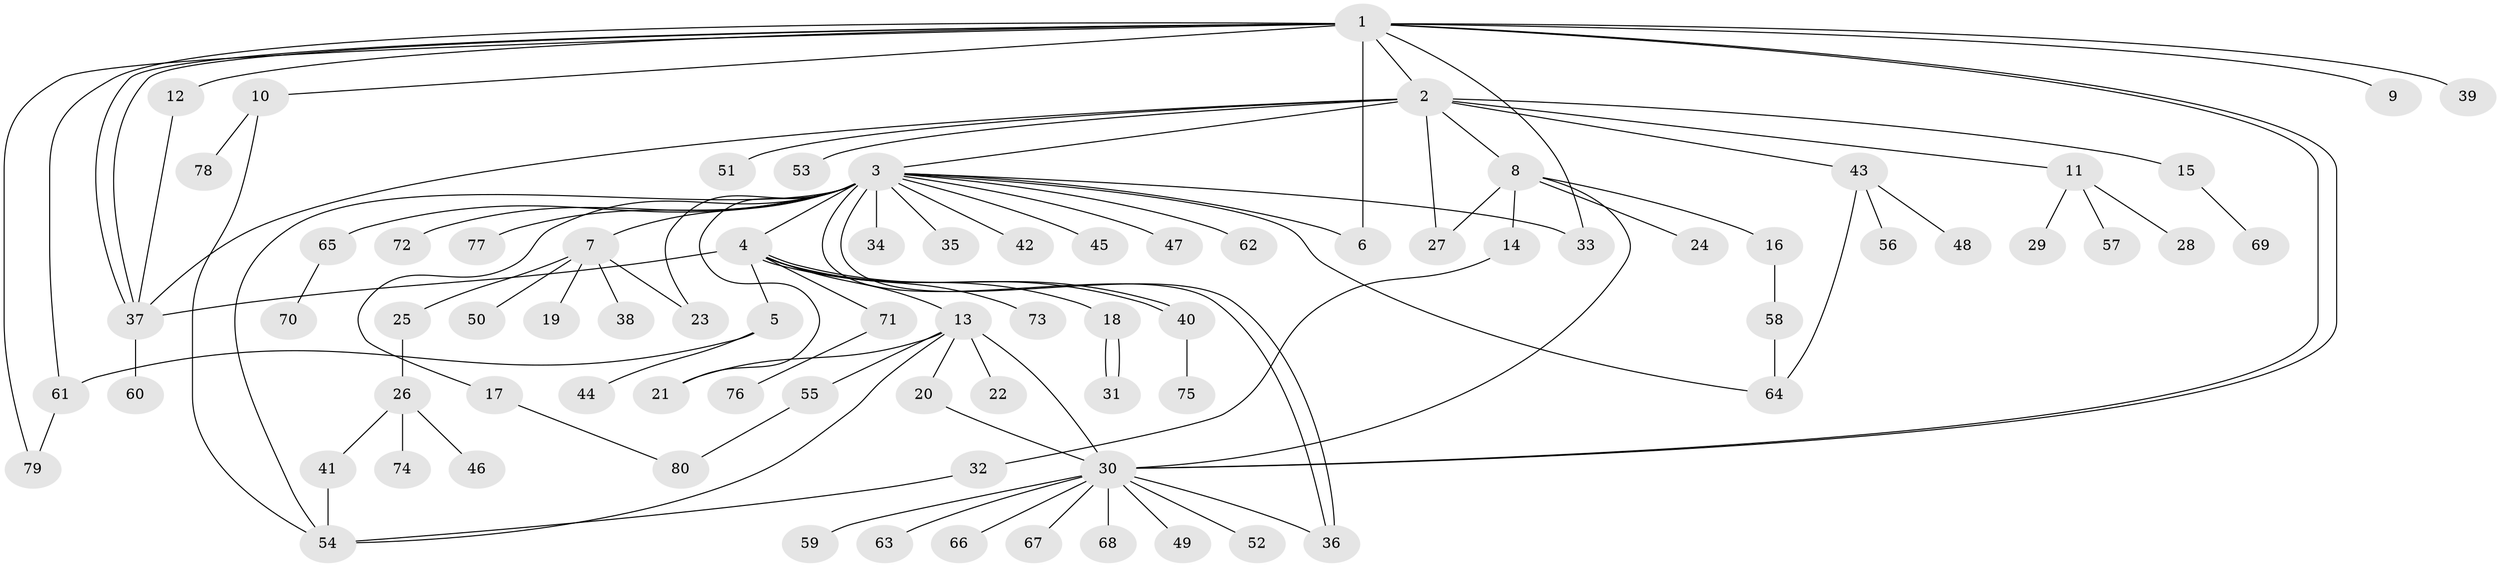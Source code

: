 // Generated by graph-tools (version 1.1) at 2025/01/03/09/25 03:01:55]
// undirected, 80 vertices, 105 edges
graph export_dot {
graph [start="1"]
  node [color=gray90,style=filled];
  1;
  2;
  3;
  4;
  5;
  6;
  7;
  8;
  9;
  10;
  11;
  12;
  13;
  14;
  15;
  16;
  17;
  18;
  19;
  20;
  21;
  22;
  23;
  24;
  25;
  26;
  27;
  28;
  29;
  30;
  31;
  32;
  33;
  34;
  35;
  36;
  37;
  38;
  39;
  40;
  41;
  42;
  43;
  44;
  45;
  46;
  47;
  48;
  49;
  50;
  51;
  52;
  53;
  54;
  55;
  56;
  57;
  58;
  59;
  60;
  61;
  62;
  63;
  64;
  65;
  66;
  67;
  68;
  69;
  70;
  71;
  72;
  73;
  74;
  75;
  76;
  77;
  78;
  79;
  80;
  1 -- 2;
  1 -- 6;
  1 -- 9;
  1 -- 10;
  1 -- 12;
  1 -- 30;
  1 -- 30;
  1 -- 33;
  1 -- 37;
  1 -- 37;
  1 -- 39;
  1 -- 61;
  1 -- 79;
  2 -- 3;
  2 -- 8;
  2 -- 11;
  2 -- 15;
  2 -- 27;
  2 -- 37;
  2 -- 43;
  2 -- 51;
  2 -- 53;
  3 -- 4;
  3 -- 6;
  3 -- 7;
  3 -- 17;
  3 -- 21;
  3 -- 23;
  3 -- 33;
  3 -- 34;
  3 -- 35;
  3 -- 36;
  3 -- 36;
  3 -- 42;
  3 -- 45;
  3 -- 47;
  3 -- 54;
  3 -- 62;
  3 -- 64;
  3 -- 65;
  3 -- 72;
  3 -- 77;
  4 -- 5;
  4 -- 13;
  4 -- 18;
  4 -- 37;
  4 -- 40;
  4 -- 40;
  4 -- 71;
  4 -- 73;
  5 -- 44;
  5 -- 61;
  7 -- 19;
  7 -- 23;
  7 -- 25;
  7 -- 38;
  7 -- 50;
  8 -- 14;
  8 -- 16;
  8 -- 24;
  8 -- 27;
  8 -- 30;
  10 -- 54;
  10 -- 78;
  11 -- 28;
  11 -- 29;
  11 -- 57;
  12 -- 37;
  13 -- 20;
  13 -- 21;
  13 -- 22;
  13 -- 30;
  13 -- 54;
  13 -- 55;
  14 -- 32;
  15 -- 69;
  16 -- 58;
  17 -- 80;
  18 -- 31;
  18 -- 31;
  20 -- 30;
  25 -- 26;
  26 -- 41;
  26 -- 46;
  26 -- 74;
  30 -- 36;
  30 -- 49;
  30 -- 52;
  30 -- 59;
  30 -- 63;
  30 -- 66;
  30 -- 67;
  30 -- 68;
  32 -- 54;
  37 -- 60;
  40 -- 75;
  41 -- 54;
  43 -- 48;
  43 -- 56;
  43 -- 64;
  55 -- 80;
  58 -- 64;
  61 -- 79;
  65 -- 70;
  71 -- 76;
}
